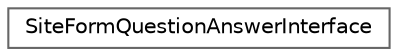 digraph "Graphical Class Hierarchy"
{
 // LATEX_PDF_SIZE
  bgcolor="transparent";
  edge [fontname=Helvetica,fontsize=10,labelfontname=Helvetica,labelfontsize=10];
  node [fontname=Helvetica,fontsize=10,shape=box,height=0.2,width=0.4];
  rankdir="LR";
  Node0 [id="Node000000",label="SiteFormQuestionAnswerInterface",height=0.2,width=0.4,color="grey40", fillcolor="white", style="filled",URL="$interface_app_1_1_repositories_1_1_interfaces_1_1_site_form_question_answer_interface.html",tooltip=" "];
}
